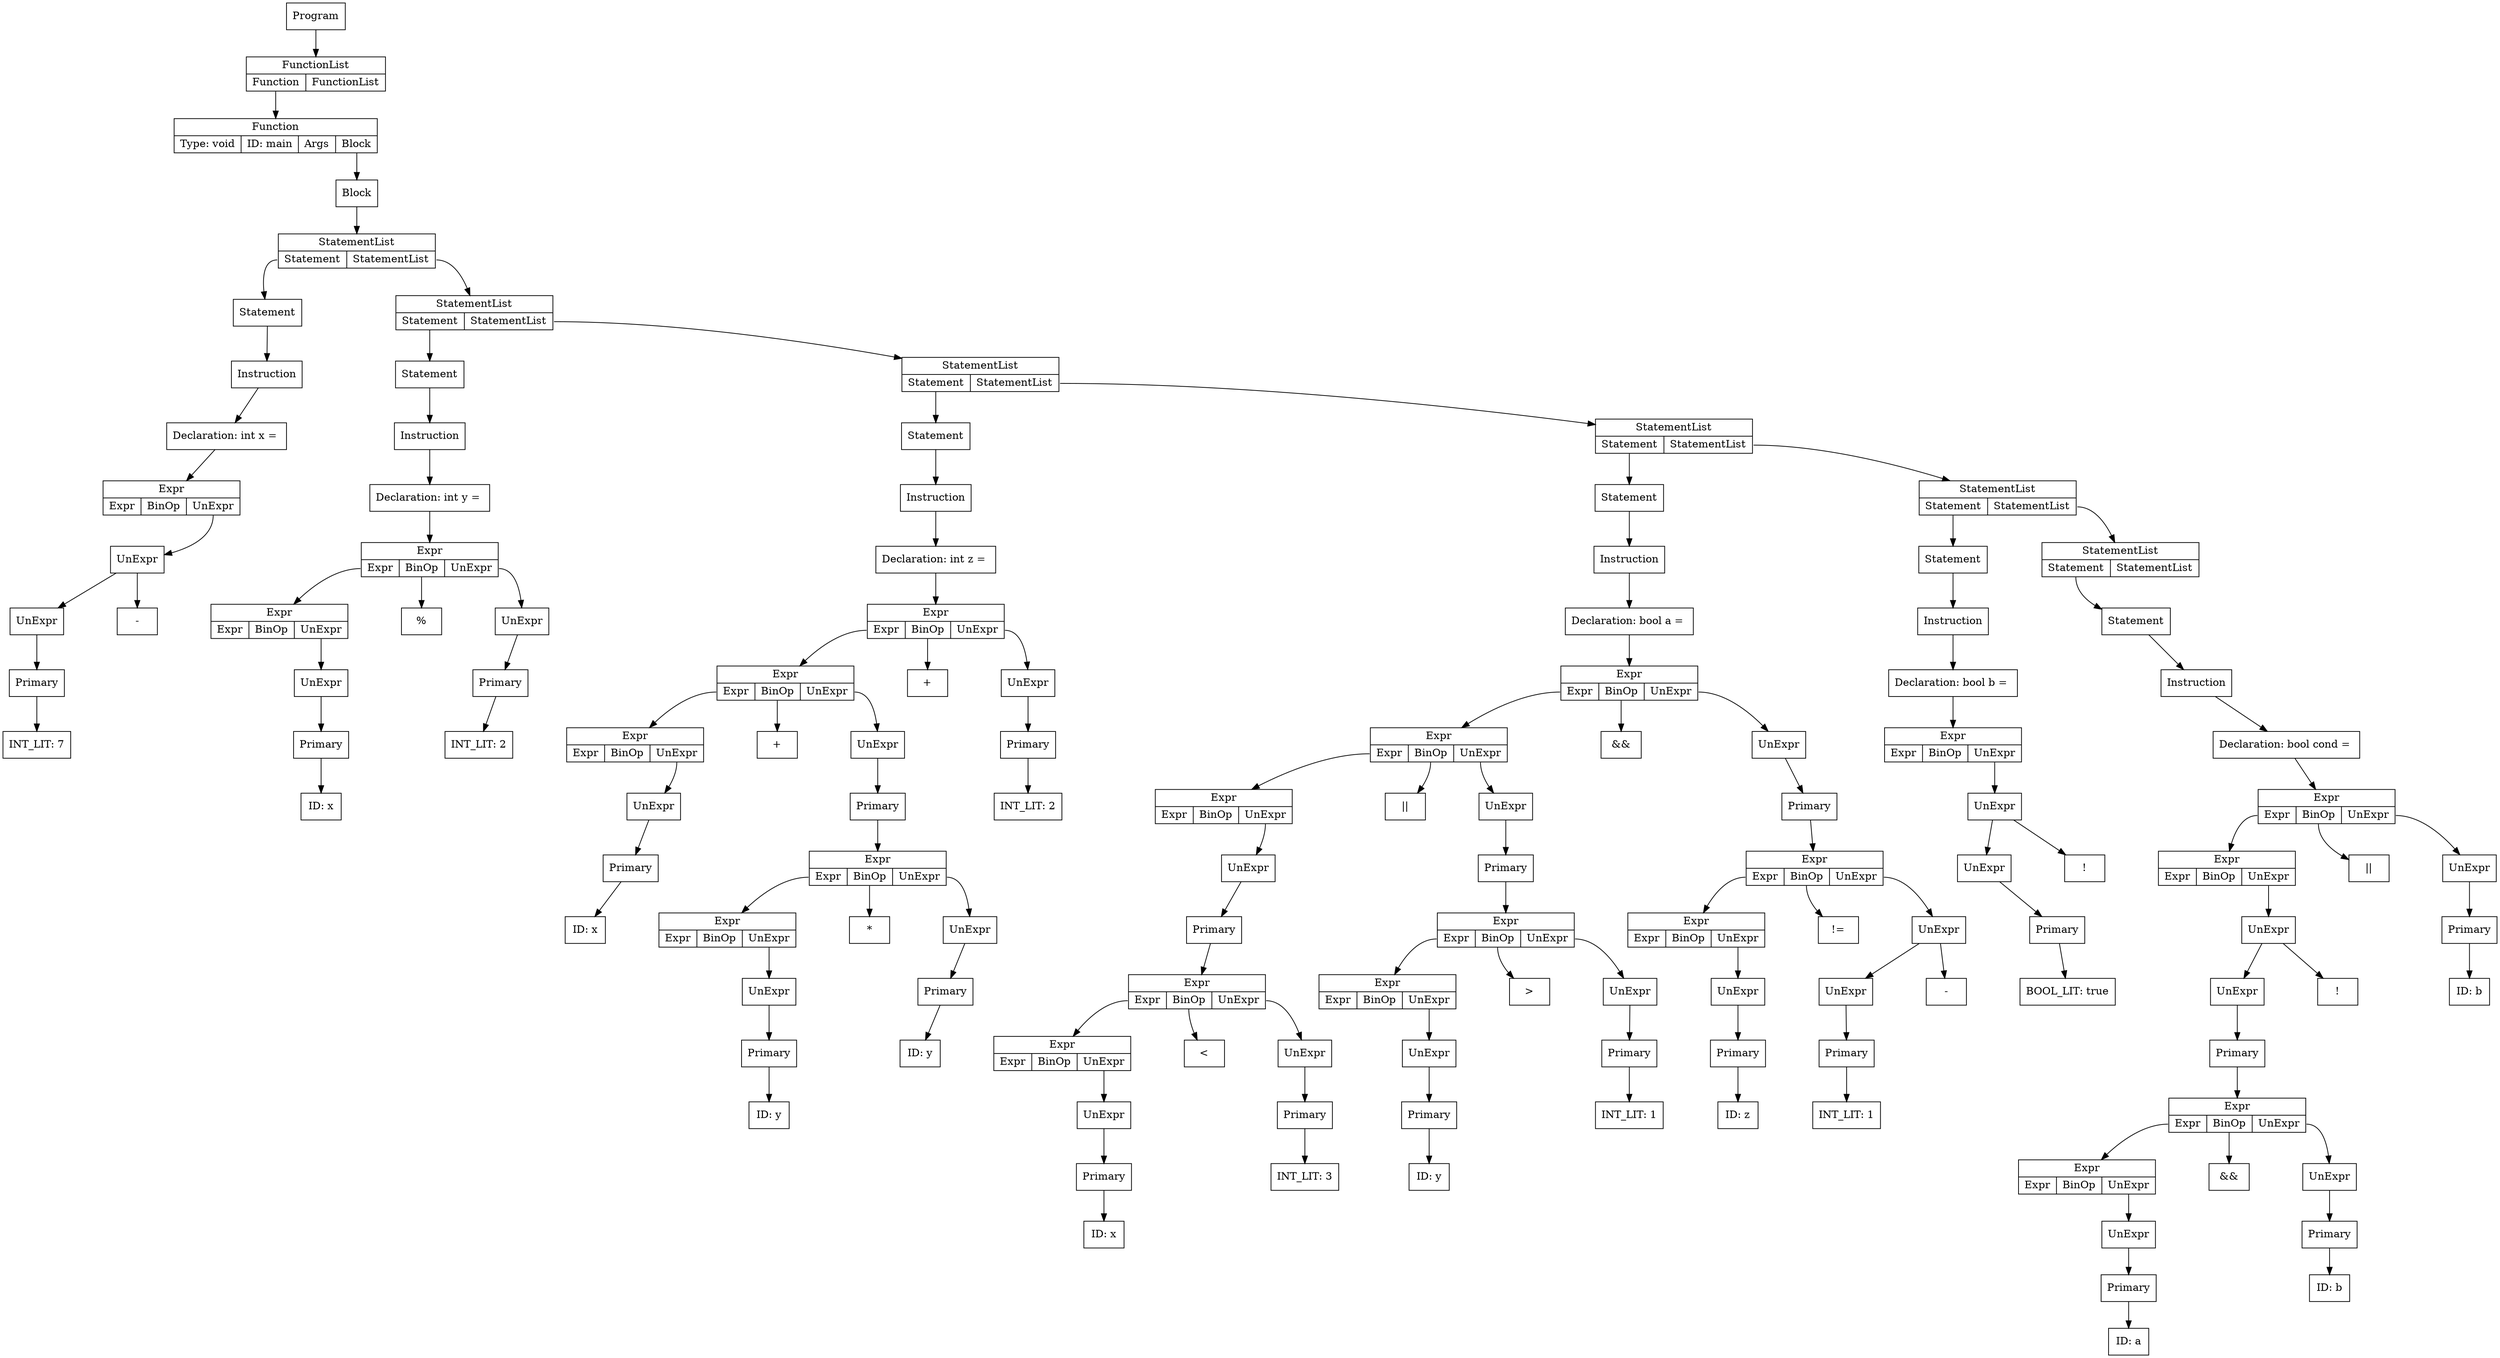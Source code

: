 digraph ccTree {
graph[nodesep="1"]
	node [shape=box]
	node [shape=box]
	n0 [label = "Primary"]
	n1 [label = "INT_LIT: 7"]
	n0-> n1
	n2 [label = "UnExpr"]
	n2-> n0
	n3 [label = "UnExpr"]
	n4 [label = "-"]
	n3-> n4
	n3-> n2
	n5 [label = "{Expr | {<e>Expr | <bo>BinOp | <ue>UnExpr}}", shape="record"]
	n5:ue-> n3
	n6 [label = "Declaration: int x = "]
	n6-> n5
	n7 [label = "Instruction"]
	n7-> n6
	n8 [label = "Statement"]
	n8-> n7
	n9 [label = "Primary"]
	n10 [label = "ID: x"]
	n9-> n10
	n11 [label = "UnExpr"]
	n11-> n9
	n12 [label = "{Expr | {<e>Expr | <bo>BinOp | <ue>UnExpr}}", shape="record"]
	n12:ue-> n11
	n13 [label = "Primary"]
	n14 [label = "INT_LIT: 2"]
	n13-> n14
	n15 [label = "UnExpr"]
	n15-> n13
	n16 [label = "{Expr | {<e>Expr | <bo>BinOp | <ue>UnExpr}}", shape="record"]
	n16:e-> n12
	n17 [label = "%"]
	n16:bo-> n17
	n16:ue-> n15
	n18 [label = "Declaration: int y = "]
	n18-> n16
	n19 [label = "Instruction"]
	n19-> n18
	n20 [label = "Statement"]
	n20-> n19
	n21 [label = "Primary"]
	n22 [label = "ID: x"]
	n21-> n22
	n23 [label = "UnExpr"]
	n23-> n21
	n24 [label = "{Expr | {<e>Expr | <bo>BinOp | <ue>UnExpr}}", shape="record"]
	n24:ue-> n23
	n25 [label = "Primary"]
	n26 [label = "ID: y"]
	n25-> n26
	n27 [label = "UnExpr"]
	n27-> n25
	n28 [label = "{Expr | {<e>Expr | <bo>BinOp | <ue>UnExpr}}", shape="record"]
	n28:ue-> n27
	n29 [label = "Primary"]
	n30 [label = "ID: y"]
	n29-> n30
	n31 [label = "UnExpr"]
	n31-> n29
	n32 [label = "{Expr | {<e>Expr | <bo>BinOp | <ue>UnExpr}}", shape="record"]
	n32:e-> n28
	n33 [label = "*"]
	n32:bo-> n33
	n32:ue-> n31
	n34 [label = "Primary"]
	n34-> n32
	n35 [label = "UnExpr"]
	n35-> n34
	n36 [label = "{Expr | {<e>Expr | <bo>BinOp | <ue>UnExpr}}", shape="record"]
	n36:e-> n24
	n37 [label = "+"]
	n36:bo-> n37
	n36:ue-> n35
	n38 [label = "Primary"]
	n39 [label = "INT_LIT: 2"]
	n38-> n39
	n40 [label = "UnExpr"]
	n40-> n38
	n41 [label = "{Expr | {<e>Expr | <bo>BinOp | <ue>UnExpr}}", shape="record"]
	n41:e-> n36
	n42 [label = "+"]
	n41:bo-> n42
	n41:ue-> n40
	n43 [label = "Declaration: int z = "]
	n43-> n41
	n44 [label = "Instruction"]
	n44-> n43
	n45 [label = "Statement"]
	n45-> n44
	n46 [label = "Primary"]
	n47 [label = "ID: x"]
	n46-> n47
	n48 [label = "UnExpr"]
	n48-> n46
	n49 [label = "{Expr | {<e>Expr | <bo>BinOp | <ue>UnExpr}}", shape="record"]
	n49:ue-> n48
	n50 [label = "Primary"]
	n51 [label = "INT_LIT: 3"]
	n50-> n51
	n52 [label = "UnExpr"]
	n52-> n50
	n53 [label = "{Expr | {<e>Expr | <bo>BinOp | <ue>UnExpr}}", shape="record"]
	n53:e-> n49
	n54 [label = "<"]
	n53:bo-> n54
	n53:ue-> n52
	n55 [label = "Primary"]
	n55-> n53
	n56 [label = "UnExpr"]
	n56-> n55
	n57 [label = "{Expr | {<e>Expr | <bo>BinOp | <ue>UnExpr}}", shape="record"]
	n57:ue-> n56
	n58 [label = "Primary"]
	n59 [label = "ID: y"]
	n58-> n59
	n60 [label = "UnExpr"]
	n60-> n58
	n61 [label = "{Expr | {<e>Expr | <bo>BinOp | <ue>UnExpr}}", shape="record"]
	n61:ue-> n60
	n62 [label = "Primary"]
	n63 [label = "INT_LIT: 1"]
	n62-> n63
	n64 [label = "UnExpr"]
	n64-> n62
	n65 [label = "{Expr | {<e>Expr | <bo>BinOp | <ue>UnExpr}}", shape="record"]
	n65:e-> n61
	n66 [label = ">"]
	n65:bo-> n66
	n65:ue-> n64
	n67 [label = "Primary"]
	n67-> n65
	n68 [label = "UnExpr"]
	n68-> n67
	n69 [label = "{Expr | {<e>Expr | <bo>BinOp | <ue>UnExpr}}", shape="record"]
	n69:e-> n57
	n70 [label = "||"]
	n69:bo-> n70
	n69:ue-> n68
	n71 [label = "Primary"]
	n72 [label = "ID: z"]
	n71-> n72
	n73 [label = "UnExpr"]
	n73-> n71
	n74 [label = "{Expr | {<e>Expr | <bo>BinOp | <ue>UnExpr}}", shape="record"]
	n74:ue-> n73
	n75 [label = "Primary"]
	n76 [label = "INT_LIT: 1"]
	n75-> n76
	n77 [label = "UnExpr"]
	n77-> n75
	n78 [label = "UnExpr"]
	n79 [label = "-"]
	n78-> n79
	n78-> n77
	n80 [label = "{Expr | {<e>Expr | <bo>BinOp | <ue>UnExpr}}", shape="record"]
	n80:e-> n74
	n81 [label = "!="]
	n80:bo-> n81
	n80:ue-> n78
	n82 [label = "Primary"]
	n82-> n80
	n83 [label = "UnExpr"]
	n83-> n82
	n84 [label = "{Expr | {<e>Expr | <bo>BinOp | <ue>UnExpr}}", shape="record"]
	n84:e-> n69
	n85 [label = "&&"]
	n84:bo-> n85
	n84:ue-> n83
	n86 [label = "Declaration: bool a = "]
	n86-> n84
	n87 [label = "Instruction"]
	n87-> n86
	n88 [label = "Statement"]
	n88-> n87
	n89 [label = "Primary"]
	n90 [label = "BOOL_LIT: true"]
	n89-> n90
	n91 [label = "UnExpr"]
	n91-> n89
	n92 [label = "UnExpr"]
	n93 [label = "!"]
	n92-> n93
	n92-> n91
	n94 [label = "{Expr | {<e>Expr | <bo>BinOp | <ue>UnExpr}}", shape="record"]
	n94:ue-> n92
	n95 [label = "Declaration: bool b = "]
	n95-> n94
	n96 [label = "Instruction"]
	n96-> n95
	n97 [label = "Statement"]
	n97-> n96
	n98 [label = "Primary"]
	n99 [label = "ID: a"]
	n98-> n99
	n100 [label = "UnExpr"]
	n100-> n98
	n101 [label = "{Expr | {<e>Expr | <bo>BinOp | <ue>UnExpr}}", shape="record"]
	n101:ue-> n100
	n102 [label = "Primary"]
	n103 [label = "ID: b"]
	n102-> n103
	n104 [label = "UnExpr"]
	n104-> n102
	n105 [label = "{Expr | {<e>Expr | <bo>BinOp | <ue>UnExpr}}", shape="record"]
	n105:e-> n101
	n106 [label = "&&"]
	n105:bo-> n106
	n105:ue-> n104
	n107 [label = "Primary"]
	n107-> n105
	n108 [label = "UnExpr"]
	n108-> n107
	n109 [label = "UnExpr"]
	n110 [label = "!"]
	n109-> n110
	n109-> n108
	n111 [label = "{Expr | {<e>Expr | <bo>BinOp | <ue>UnExpr}}", shape="record"]
	n111:ue-> n109
	n112 [label = "Primary"]
	n113 [label = "ID: b"]
	n112-> n113
	n114 [label = "UnExpr"]
	n114-> n112
	n115 [label = "{Expr | {<e>Expr | <bo>BinOp | <ue>UnExpr}}", shape="record"]
	n115:e-> n111
	n116 [label = "||"]
	n115:bo-> n116
	n115:ue-> n114
	n117 [label = "Declaration: bool cond = "]
	n117-> n115
	n118 [label = "Instruction"]
	n118-> n117
	n119 [label = "Statement"]
	n119-> n118
	n120 [label = "{StatementList | {<s>Statement | <sl>StatementList}}", shape="record"]
	n120:s-> n119
	n121 [label = "{StatementList | {<s>Statement | <sl>StatementList}}", shape="record"]
	n121:s-> n97
	n121:sl-> n120
	n122 [label = "{StatementList | {<s>Statement | <sl>StatementList}}", shape="record"]
	n122:s-> n88
	n122:sl-> n121
	n123 [label = "{StatementList | {<s>Statement | <sl>StatementList}}", shape="record"]
	n123:s-> n45
	n123:sl-> n122
	n124 [label = "{StatementList | {<s>Statement | <sl>StatementList}}", shape="record"]
	n124:s-> n20
	n124:sl-> n123
	n125 [label = "{StatementList | {<s>Statement | <sl>StatementList}}", shape="record"]
	n125:s-> n8
	n125:sl-> n124
	n126 [label = "Block"]
	n126-> n125
	n127 [label = "{Function | {Type: void | ID: main | <a>Args | <b>Block}}", shape="record"]
	n127:b-> n126
	n128 [label = "{FunctionList | {<f> Function | <fl> FunctionList}}", shape="record"]
	n128:f-> n127
	n129 [label = "Program"]
	n129-> n128
}